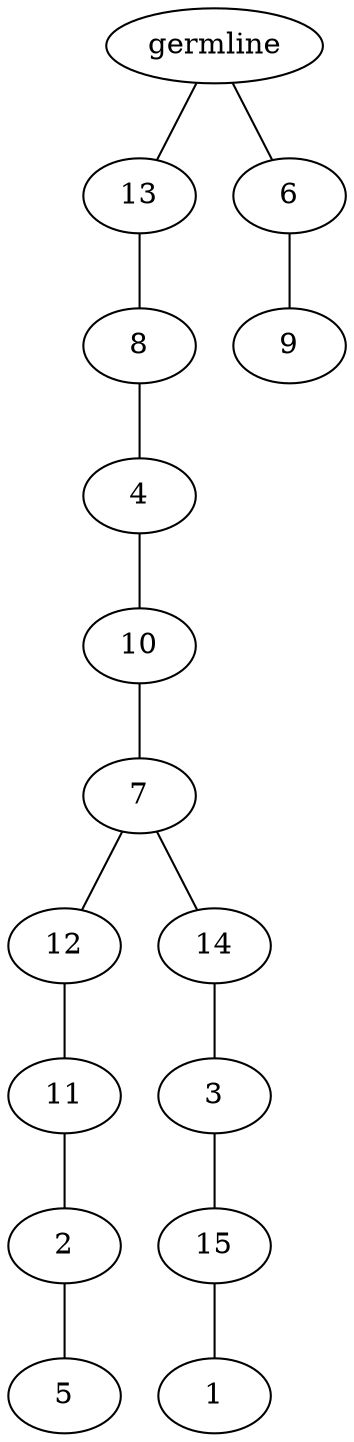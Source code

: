graph tree {
    "139737536428928" [label="germline"];
    "139737538981408" [label="13"];
    "139737534168080" [label="8"];
    "139737534165488" [label="4"];
    "139737534168560" [label="10"];
    "139737534166496" [label="7"];
    "139737534168032" [label="12"];
    "139737529631648" [label="11"];
    "139737529633376" [label="2"];
    "139737529633808" [label="5"];
    "139737534166928" [label="14"];
    "139737534167792" [label="3"];
    "139737534166016" [label="15"];
    "139737534166064" [label="1"];
    "139737538981504" [label="6"];
    "139737534167984" [label="9"];
    "139737536428928" -- "139737538981408";
    "139737536428928" -- "139737538981504";
    "139737538981408" -- "139737534168080";
    "139737534168080" -- "139737534165488";
    "139737534165488" -- "139737534168560";
    "139737534168560" -- "139737534166496";
    "139737534166496" -- "139737534168032";
    "139737534166496" -- "139737534166928";
    "139737534168032" -- "139737529631648";
    "139737529631648" -- "139737529633376";
    "139737529633376" -- "139737529633808";
    "139737534166928" -- "139737534167792";
    "139737534167792" -- "139737534166016";
    "139737534166016" -- "139737534166064";
    "139737538981504" -- "139737534167984";
}
